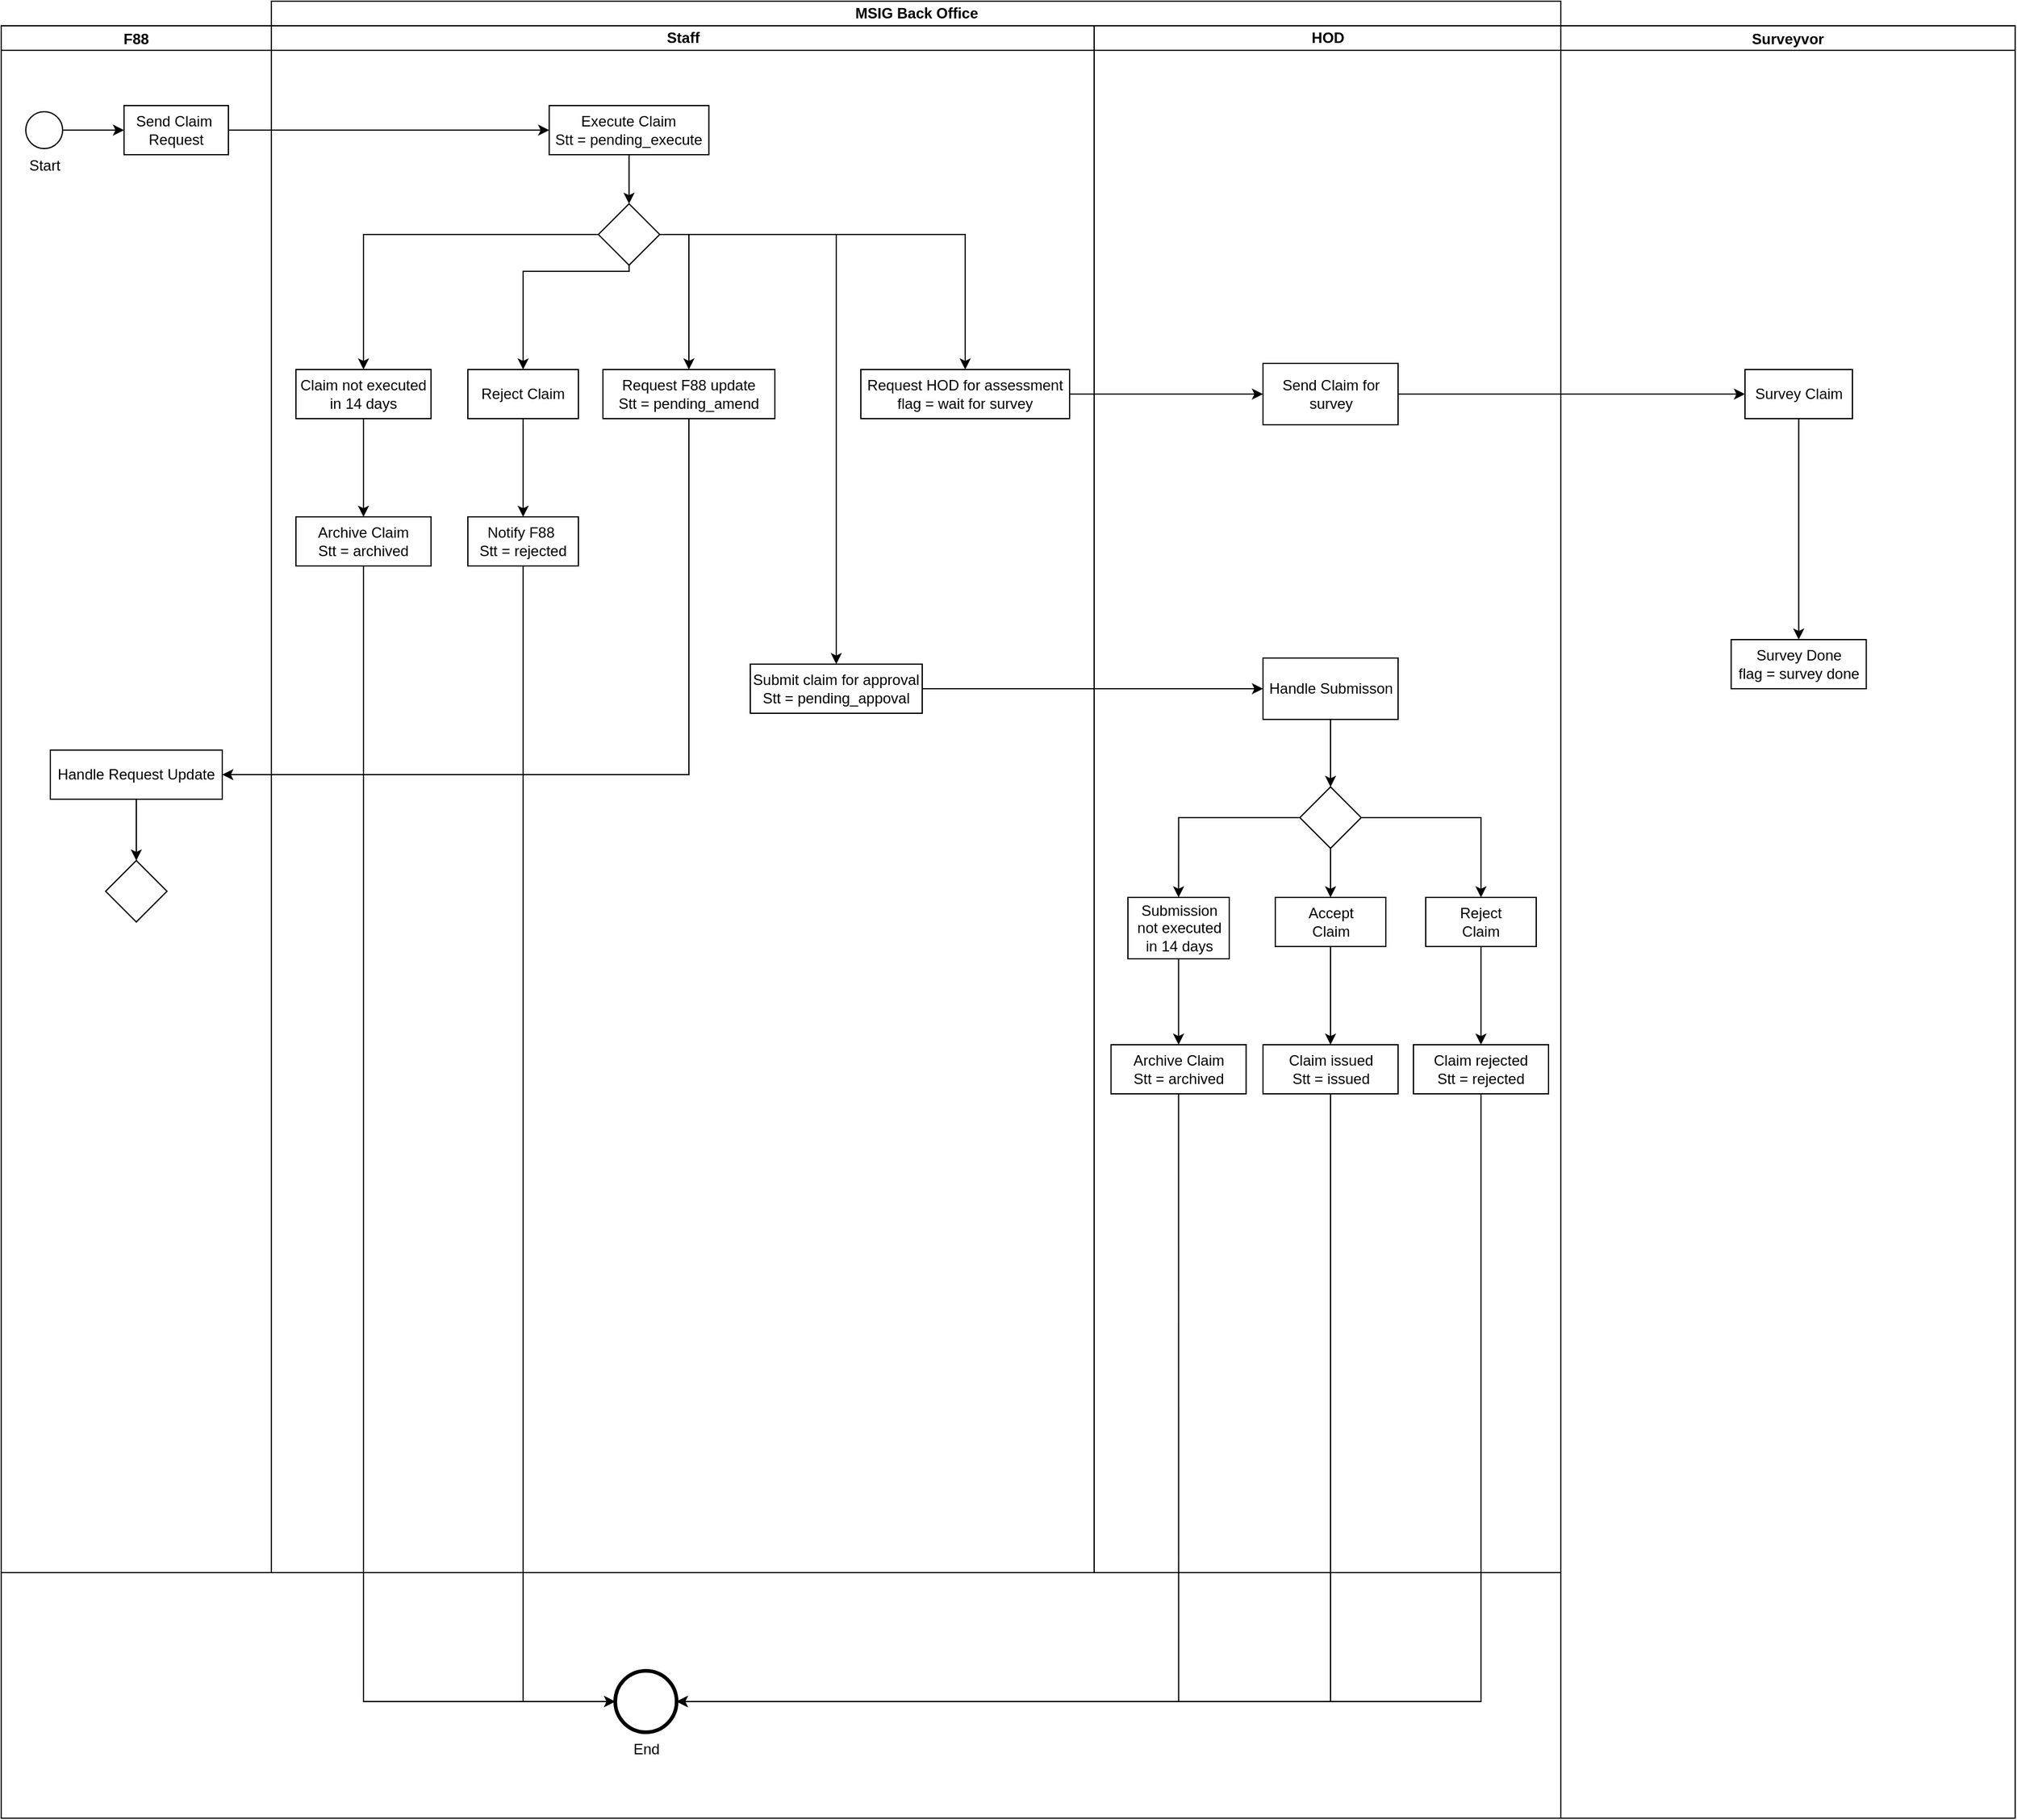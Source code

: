 <mxfile version="20.0.4" type="github"><diagram id="R6Ztq-pkOIHDjWPvj1B-" name="Page-1"><mxGraphModel dx="1298" dy="724" grid="1" gridSize="10" guides="1" tooltips="1" connect="1" arrows="1" fold="1" page="1" pageScale="1" pageWidth="850" pageHeight="1100" math="0" shadow="0"><root><mxCell id="0"/><mxCell id="1" parent="0"/><mxCell id="10-Q_BTeWXuV71ru6LAa-2" value="MSIG Back Office" style="swimlane;html=1;childLayout=stackLayout;resizeParent=1;resizeParentMax=0;startSize=20;" parent="1" vertex="1"><mxGeometry x="240" y="60" width="1050" height="1280" as="geometry"><mxRectangle x="240" y="60" width="70" height="30" as="alternateBounds"/></mxGeometry></mxCell><mxCell id="UT80NuvYPYnNm6YNi28m-56" style="edgeStyle=orthogonalEdgeStyle;rounded=0;orthogonalLoop=1;jettySize=auto;html=1;exitX=1;exitY=0.5;exitDx=0;exitDy=0;entryX=0;entryY=0.5;entryDx=0;entryDy=0;" edge="1" parent="10-Q_BTeWXuV71ru6LAa-2" source="UT80NuvYPYnNm6YNi28m-26" target="UT80NuvYPYnNm6YNi28m-52"><mxGeometry relative="1" as="geometry"/></mxCell><mxCell id="10-Q_BTeWXuV71ru6LAa-4" value="Staff" style="swimlane;html=1;startSize=20;" parent="10-Q_BTeWXuV71ru6LAa-2" vertex="1"><mxGeometry y="20" width="670" height="1260" as="geometry"/></mxCell><mxCell id="10-Q_BTeWXuV71ru6LAa-22" value="Submit claim for approval&lt;br&gt;Stt = pending_appoval" style="rounded=0;whiteSpace=wrap;html=1;" parent="10-Q_BTeWXuV71ru6LAa-4" vertex="1"><mxGeometry x="390" y="520" width="140" height="40" as="geometry"/></mxCell><mxCell id="UT80NuvYPYnNm6YNi28m-9" style="edgeStyle=orthogonalEdgeStyle;rounded=0;orthogonalLoop=1;jettySize=auto;html=1;exitX=0.5;exitY=1;exitDx=0;exitDy=0;entryX=0.5;entryY=0;entryDx=0;entryDy=0;entryPerimeter=0;" edge="1" parent="10-Q_BTeWXuV71ru6LAa-4" source="UT80NuvYPYnNm6YNi28m-6" target="UT80NuvYPYnNm6YNi28m-8"><mxGeometry relative="1" as="geometry"/></mxCell><mxCell id="UT80NuvYPYnNm6YNi28m-6" value="Execute Claim&lt;br&gt;Stt = pending_execute" style="rounded=0;whiteSpace=wrap;html=1;" vertex="1" parent="10-Q_BTeWXuV71ru6LAa-4"><mxGeometry x="226.25" y="65" width="130" height="40" as="geometry"/></mxCell><mxCell id="UT80NuvYPYnNm6YNi28m-12" style="edgeStyle=orthogonalEdgeStyle;rounded=0;orthogonalLoop=1;jettySize=auto;html=1;exitX=0;exitY=0.5;exitDx=0;exitDy=0;exitPerimeter=0;entryX=0.5;entryY=0;entryDx=0;entryDy=0;" edge="1" parent="10-Q_BTeWXuV71ru6LAa-4" source="UT80NuvYPYnNm6YNi28m-8" target="UT80NuvYPYnNm6YNi28m-10"><mxGeometry relative="1" as="geometry"/></mxCell><mxCell id="UT80NuvYPYnNm6YNi28m-13" style="edgeStyle=orthogonalEdgeStyle;rounded=0;orthogonalLoop=1;jettySize=auto;html=1;exitX=0.5;exitY=1;exitDx=0;exitDy=0;exitPerimeter=0;entryX=0.5;entryY=0;entryDx=0;entryDy=0;" edge="1" parent="10-Q_BTeWXuV71ru6LAa-4" source="UT80NuvYPYnNm6YNi28m-8" target="UT80NuvYPYnNm6YNi28m-11"><mxGeometry relative="1" as="geometry"><Array as="points"><mxPoint x="291" y="200"/><mxPoint x="205" y="200"/></Array></mxGeometry></mxCell><mxCell id="UT80NuvYPYnNm6YNi28m-14" style="edgeStyle=orthogonalEdgeStyle;rounded=0;orthogonalLoop=1;jettySize=auto;html=1;exitX=1;exitY=0.5;exitDx=0;exitDy=0;exitPerimeter=0;" edge="1" parent="10-Q_BTeWXuV71ru6LAa-4" source="UT80NuvYPYnNm6YNi28m-8" target="10-Q_BTeWXuV71ru6LAa-22"><mxGeometry relative="1" as="geometry"/></mxCell><mxCell id="UT80NuvYPYnNm6YNi28m-27" style="edgeStyle=orthogonalEdgeStyle;rounded=0;orthogonalLoop=1;jettySize=auto;html=1;entryX=0.5;entryY=0;entryDx=0;entryDy=0;" edge="1" parent="10-Q_BTeWXuV71ru6LAa-4" source="UT80NuvYPYnNm6YNi28m-8" target="UT80NuvYPYnNm6YNi28m-26"><mxGeometry relative="1" as="geometry"/></mxCell><mxCell id="UT80NuvYPYnNm6YNi28m-109" style="edgeStyle=orthogonalEdgeStyle;rounded=0;orthogonalLoop=1;jettySize=auto;html=1;exitX=1;exitY=0.5;exitDx=0;exitDy=0;exitPerimeter=0;" edge="1" parent="10-Q_BTeWXuV71ru6LAa-4" source="UT80NuvYPYnNm6YNi28m-8" target="UT80NuvYPYnNm6YNi28m-108"><mxGeometry relative="1" as="geometry"/></mxCell><mxCell id="UT80NuvYPYnNm6YNi28m-8" value="" style="points=[[0.25,0.25,0],[0.5,0,0],[0.75,0.25,0],[1,0.5,0],[0.75,0.75,0],[0.5,1,0],[0.25,0.75,0],[0,0.5,0]];shape=mxgraph.bpmn.gateway2;html=1;verticalLabelPosition=bottom;labelBackgroundColor=#ffffff;verticalAlign=top;align=center;perimeter=rhombusPerimeter;outlineConnect=0;outline=none;symbol=none;" vertex="1" parent="10-Q_BTeWXuV71ru6LAa-4"><mxGeometry x="266.25" y="145" width="50" height="50" as="geometry"/></mxCell><mxCell id="UT80NuvYPYnNm6YNi28m-17" style="edgeStyle=orthogonalEdgeStyle;rounded=0;orthogonalLoop=1;jettySize=auto;html=1;exitX=0.5;exitY=1;exitDx=0;exitDy=0;entryX=0.5;entryY=0;entryDx=0;entryDy=0;" edge="1" parent="10-Q_BTeWXuV71ru6LAa-4" source="UT80NuvYPYnNm6YNi28m-10" target="UT80NuvYPYnNm6YNi28m-15"><mxGeometry relative="1" as="geometry"/></mxCell><mxCell id="UT80NuvYPYnNm6YNi28m-10" value="Claim not executed &lt;br&gt;in 14 days" style="rounded=0;whiteSpace=wrap;html=1;" vertex="1" parent="10-Q_BTeWXuV71ru6LAa-4"><mxGeometry x="20" y="280" width="110" height="40" as="geometry"/></mxCell><mxCell id="UT80NuvYPYnNm6YNi28m-18" style="edgeStyle=orthogonalEdgeStyle;rounded=0;orthogonalLoop=1;jettySize=auto;html=1;exitX=0.5;exitY=1;exitDx=0;exitDy=0;entryX=0.5;entryY=0;entryDx=0;entryDy=0;" edge="1" parent="10-Q_BTeWXuV71ru6LAa-4" source="UT80NuvYPYnNm6YNi28m-11" target="UT80NuvYPYnNm6YNi28m-16"><mxGeometry relative="1" as="geometry"/></mxCell><mxCell id="UT80NuvYPYnNm6YNi28m-11" value="Reject Claim" style="rounded=0;whiteSpace=wrap;html=1;" vertex="1" parent="10-Q_BTeWXuV71ru6LAa-4"><mxGeometry x="160" y="280" width="90" height="40" as="geometry"/></mxCell><mxCell id="UT80NuvYPYnNm6YNi28m-15" value="Archive Claim&lt;br&gt;Stt = archived" style="rounded=0;whiteSpace=wrap;html=1;" vertex="1" parent="10-Q_BTeWXuV71ru6LAa-4"><mxGeometry x="20" y="400" width="110" height="40" as="geometry"/></mxCell><mxCell id="UT80NuvYPYnNm6YNi28m-16" value="Notify F88&amp;nbsp;&lt;br&gt;Stt = rejected" style="rounded=0;whiteSpace=wrap;html=1;" vertex="1" parent="10-Q_BTeWXuV71ru6LAa-4"><mxGeometry x="160" y="400" width="90" height="40" as="geometry"/></mxCell><mxCell id="UT80NuvYPYnNm6YNi28m-26" value="Request HOD for assessment&lt;br&gt;flag = wait for survey" style="rounded=0;whiteSpace=wrap;html=1;" vertex="1" parent="10-Q_BTeWXuV71ru6LAa-4"><mxGeometry x="480" y="280" width="170" height="40" as="geometry"/></mxCell><mxCell id="UT80NuvYPYnNm6YNi28m-108" value="Request F88 update&lt;br&gt;Stt = pending_amend" style="rounded=0;whiteSpace=wrap;html=1;" vertex="1" parent="10-Q_BTeWXuV71ru6LAa-4"><mxGeometry x="270" y="280" width="140" height="40" as="geometry"/></mxCell><mxCell id="UT80NuvYPYnNm6YNi28m-84" style="edgeStyle=orthogonalEdgeStyle;rounded=0;orthogonalLoop=1;jettySize=auto;html=1;exitX=1;exitY=0.5;exitDx=0;exitDy=0;entryX=0;entryY=0.5;entryDx=0;entryDy=0;" edge="1" parent="10-Q_BTeWXuV71ru6LAa-2" source="10-Q_BTeWXuV71ru6LAa-22" target="UT80NuvYPYnNm6YNi28m-83"><mxGeometry relative="1" as="geometry"/></mxCell><mxCell id="10-Q_BTeWXuV71ru6LAa-5" value="HOD" style="swimlane;html=1;startSize=20;" parent="10-Q_BTeWXuV71ru6LAa-2" vertex="1"><mxGeometry x="670" y="20" width="380" height="1260" as="geometry"><mxRectangle x="240" y="20" width="40" height="460" as="alternateBounds"/></mxGeometry></mxCell><mxCell id="UT80NuvYPYnNm6YNi28m-52" value="Send Claim for survey" style="rounded=0;whiteSpace=wrap;html=1;" vertex="1" parent="10-Q_BTeWXuV71ru6LAa-5"><mxGeometry x="137.5" y="275" width="110" height="50" as="geometry"/></mxCell><mxCell id="UT80NuvYPYnNm6YNi28m-86" style="edgeStyle=orthogonalEdgeStyle;rounded=0;orthogonalLoop=1;jettySize=auto;html=1;exitX=0.5;exitY=1;exitDx=0;exitDy=0;entryX=0.5;entryY=0;entryDx=0;entryDy=0;entryPerimeter=0;" edge="1" parent="10-Q_BTeWXuV71ru6LAa-5" source="UT80NuvYPYnNm6YNi28m-83" target="UT80NuvYPYnNm6YNi28m-85"><mxGeometry relative="1" as="geometry"/></mxCell><mxCell id="UT80NuvYPYnNm6YNi28m-83" value="Handle Submisson" style="rounded=0;whiteSpace=wrap;html=1;" vertex="1" parent="10-Q_BTeWXuV71ru6LAa-5"><mxGeometry x="137.5" y="515" width="110" height="50" as="geometry"/></mxCell><mxCell id="UT80NuvYPYnNm6YNi28m-89" style="edgeStyle=orthogonalEdgeStyle;rounded=0;orthogonalLoop=1;jettySize=auto;html=1;exitX=0;exitY=0.5;exitDx=0;exitDy=0;exitPerimeter=0;entryX=0.5;entryY=0;entryDx=0;entryDy=0;" edge="1" parent="10-Q_BTeWXuV71ru6LAa-5" source="UT80NuvYPYnNm6YNi28m-85" target="UT80NuvYPYnNm6YNi28m-88"><mxGeometry relative="1" as="geometry"/></mxCell><mxCell id="UT80NuvYPYnNm6YNi28m-95" style="edgeStyle=orthogonalEdgeStyle;rounded=0;orthogonalLoop=1;jettySize=auto;html=1;exitX=0.5;exitY=1;exitDx=0;exitDy=0;exitPerimeter=0;" edge="1" parent="10-Q_BTeWXuV71ru6LAa-5" source="UT80NuvYPYnNm6YNi28m-85" target="UT80NuvYPYnNm6YNi28m-94"><mxGeometry relative="1" as="geometry"/></mxCell><mxCell id="UT80NuvYPYnNm6YNi28m-101" style="edgeStyle=orthogonalEdgeStyle;rounded=0;orthogonalLoop=1;jettySize=auto;html=1;exitX=1;exitY=0.5;exitDx=0;exitDy=0;exitPerimeter=0;entryX=0.5;entryY=0;entryDx=0;entryDy=0;" edge="1" parent="10-Q_BTeWXuV71ru6LAa-5" source="UT80NuvYPYnNm6YNi28m-85" target="UT80NuvYPYnNm6YNi28m-100"><mxGeometry relative="1" as="geometry"/></mxCell><mxCell id="UT80NuvYPYnNm6YNi28m-85" value="" style="points=[[0.25,0.25,0],[0.5,0,0],[0.75,0.25,0],[1,0.5,0],[0.75,0.75,0],[0.5,1,0],[0.25,0.75,0],[0,0.5,0]];shape=mxgraph.bpmn.gateway2;html=1;verticalLabelPosition=bottom;labelBackgroundColor=#ffffff;verticalAlign=top;align=center;perimeter=rhombusPerimeter;outlineConnect=0;outline=none;symbol=none;" vertex="1" parent="10-Q_BTeWXuV71ru6LAa-5"><mxGeometry x="167.5" y="620" width="50" height="50" as="geometry"/></mxCell><mxCell id="UT80NuvYPYnNm6YNi28m-92" style="edgeStyle=orthogonalEdgeStyle;rounded=0;orthogonalLoop=1;jettySize=auto;html=1;exitX=0.5;exitY=1;exitDx=0;exitDy=0;" edge="1" parent="10-Q_BTeWXuV71ru6LAa-5" source="UT80NuvYPYnNm6YNi28m-88" target="UT80NuvYPYnNm6YNi28m-91"><mxGeometry relative="1" as="geometry"/></mxCell><mxCell id="UT80NuvYPYnNm6YNi28m-88" value="Submission not executed &lt;br&gt;in 14 days" style="rounded=0;whiteSpace=wrap;html=1;" vertex="1" parent="10-Q_BTeWXuV71ru6LAa-5"><mxGeometry x="27.5" y="710" width="82.5" height="50" as="geometry"/></mxCell><mxCell id="UT80NuvYPYnNm6YNi28m-91" value="Archive Claim&lt;br&gt;Stt = archived" style="rounded=0;whiteSpace=wrap;html=1;" vertex="1" parent="10-Q_BTeWXuV71ru6LAa-5"><mxGeometry x="13.75" y="830" width="110" height="40" as="geometry"/></mxCell><mxCell id="UT80NuvYPYnNm6YNi28m-97" style="edgeStyle=orthogonalEdgeStyle;rounded=0;orthogonalLoop=1;jettySize=auto;html=1;exitX=0.5;exitY=1;exitDx=0;exitDy=0;" edge="1" parent="10-Q_BTeWXuV71ru6LAa-5" source="UT80NuvYPYnNm6YNi28m-94" target="UT80NuvYPYnNm6YNi28m-96"><mxGeometry relative="1" as="geometry"/></mxCell><mxCell id="UT80NuvYPYnNm6YNi28m-94" value="Accept&lt;br&gt;Claim" style="rounded=0;whiteSpace=wrap;html=1;" vertex="1" parent="10-Q_BTeWXuV71ru6LAa-5"><mxGeometry x="147.5" y="710" width="90" height="40" as="geometry"/></mxCell><mxCell id="UT80NuvYPYnNm6YNi28m-96" value="Claim issued&lt;br&gt;Stt = issued" style="rounded=0;whiteSpace=wrap;html=1;" vertex="1" parent="10-Q_BTeWXuV71ru6LAa-5"><mxGeometry x="137.5" y="830" width="110" height="40" as="geometry"/></mxCell><mxCell id="UT80NuvYPYnNm6YNi28m-104" style="edgeStyle=orthogonalEdgeStyle;rounded=0;orthogonalLoop=1;jettySize=auto;html=1;exitX=0.5;exitY=1;exitDx=0;exitDy=0;" edge="1" parent="10-Q_BTeWXuV71ru6LAa-5" source="UT80NuvYPYnNm6YNi28m-100" target="UT80NuvYPYnNm6YNi28m-103"><mxGeometry relative="1" as="geometry"/></mxCell><mxCell id="UT80NuvYPYnNm6YNi28m-100" value="Reject&lt;br&gt;Claim" style="rounded=0;whiteSpace=wrap;html=1;" vertex="1" parent="10-Q_BTeWXuV71ru6LAa-5"><mxGeometry x="270" y="710" width="90" height="40" as="geometry"/></mxCell><mxCell id="UT80NuvYPYnNm6YNi28m-103" value="Claim rejected&lt;br&gt;Stt = rejected" style="rounded=0;whiteSpace=wrap;html=1;" vertex="1" parent="10-Q_BTeWXuV71ru6LAa-5"><mxGeometry x="260" y="830" width="110" height="40" as="geometry"/></mxCell><mxCell id="10-Q_BTeWXuV71ru6LAa-8" value="F88" style="swimlane;startSize=20;" parent="1" vertex="1"><mxGeometry x="20" y="80" width="220" height="1260" as="geometry"/></mxCell><mxCell id="UT80NuvYPYnNm6YNi28m-3" style="edgeStyle=orthogonalEdgeStyle;rounded=0;orthogonalLoop=1;jettySize=auto;html=1;exitX=1;exitY=0.5;exitDx=0;exitDy=0;exitPerimeter=0;entryX=0;entryY=0.5;entryDx=0;entryDy=0;" edge="1" parent="10-Q_BTeWXuV71ru6LAa-8" source="UT80NuvYPYnNm6YNi28m-1" target="UT80NuvYPYnNm6YNi28m-2"><mxGeometry relative="1" as="geometry"/></mxCell><mxCell id="UT80NuvYPYnNm6YNi28m-1" value="Start" style="points=[[0.145,0.145,0],[0.5,0,0],[0.855,0.145,0],[1,0.5,0],[0.855,0.855,0],[0.5,1,0],[0.145,0.855,0],[0,0.5,0]];shape=mxgraph.bpmn.event;html=1;verticalLabelPosition=bottom;labelBackgroundColor=#ffffff;verticalAlign=top;align=center;perimeter=ellipsePerimeter;outlineConnect=0;aspect=fixed;outline=standard;symbol=general;" vertex="1" parent="10-Q_BTeWXuV71ru6LAa-8"><mxGeometry x="20" y="70" width="30" height="30" as="geometry"/></mxCell><mxCell id="UT80NuvYPYnNm6YNi28m-2" value="Send Claim&amp;nbsp;&lt;br&gt;Request" style="rounded=0;whiteSpace=wrap;html=1;" vertex="1" parent="10-Q_BTeWXuV71ru6LAa-8"><mxGeometry x="100" y="65" width="85" height="40" as="geometry"/></mxCell><mxCell id="UT80NuvYPYnNm6YNi28m-116" style="edgeStyle=orthogonalEdgeStyle;rounded=0;orthogonalLoop=1;jettySize=auto;html=1;exitX=0.5;exitY=1;exitDx=0;exitDy=0;entryX=0.5;entryY=0;entryDx=0;entryDy=0;entryPerimeter=0;" edge="1" parent="10-Q_BTeWXuV71ru6LAa-8" source="UT80NuvYPYnNm6YNi28m-112" target="UT80NuvYPYnNm6YNi28m-115"><mxGeometry relative="1" as="geometry"/></mxCell><mxCell id="UT80NuvYPYnNm6YNi28m-112" value="Handle Request Update" style="rounded=0;whiteSpace=wrap;html=1;" vertex="1" parent="10-Q_BTeWXuV71ru6LAa-8"><mxGeometry x="40" y="590" width="140" height="40" as="geometry"/></mxCell><mxCell id="UT80NuvYPYnNm6YNi28m-115" value="" style="points=[[0.25,0.25,0],[0.5,0,0],[0.75,0.25,0],[1,0.5,0],[0.75,0.75,0],[0.5,1,0],[0.25,0.75,0],[0,0.5,0]];shape=mxgraph.bpmn.gateway2;html=1;verticalLabelPosition=bottom;labelBackgroundColor=#ffffff;verticalAlign=top;align=center;perimeter=rhombusPerimeter;outlineConnect=0;outline=none;symbol=none;" vertex="1" parent="10-Q_BTeWXuV71ru6LAa-8"><mxGeometry x="85" y="680" width="50" height="50" as="geometry"/></mxCell><mxCell id="10-Q_BTeWXuV71ru6LAa-78" value="" style="swimlane;startSize=0;" parent="1" vertex="1"><mxGeometry x="20" y="1340" width="1270" height="200" as="geometry"/></mxCell><mxCell id="10-Q_BTeWXuV71ru6LAa-34" value="End" style="points=[[0.145,0.145,0],[0.5,0,0],[0.855,0.145,0],[1,0.5,0],[0.855,0.855,0],[0.5,1,0],[0.145,0.855,0],[0,0.5,0]];shape=mxgraph.bpmn.event;html=1;verticalLabelPosition=bottom;labelBackgroundColor=#ffffff;verticalAlign=top;align=center;perimeter=ellipsePerimeter;outlineConnect=0;aspect=fixed;outline=end;symbol=terminate2;" parent="10-Q_BTeWXuV71ru6LAa-78" vertex="1"><mxGeometry x="500" y="80" width="50" height="50" as="geometry"/></mxCell><mxCell id="UT80NuvYPYnNm6YNi28m-7" style="edgeStyle=orthogonalEdgeStyle;rounded=0;orthogonalLoop=1;jettySize=auto;html=1;exitX=1;exitY=0.5;exitDx=0;exitDy=0;entryX=0;entryY=0.5;entryDx=0;entryDy=0;" edge="1" parent="1" source="UT80NuvYPYnNm6YNi28m-2" target="UT80NuvYPYnNm6YNi28m-6"><mxGeometry relative="1" as="geometry"/></mxCell><mxCell id="UT80NuvYPYnNm6YNi28m-19" style="edgeStyle=orthogonalEdgeStyle;rounded=0;orthogonalLoop=1;jettySize=auto;html=1;exitX=0.5;exitY=1;exitDx=0;exitDy=0;entryX=0;entryY=0.5;entryDx=0;entryDy=0;entryPerimeter=0;" edge="1" parent="1" source="UT80NuvYPYnNm6YNi28m-16" target="10-Q_BTeWXuV71ru6LAa-34"><mxGeometry relative="1" as="geometry"/></mxCell><mxCell id="UT80NuvYPYnNm6YNi28m-21" style="edgeStyle=orthogonalEdgeStyle;rounded=0;orthogonalLoop=1;jettySize=auto;html=1;exitX=0.5;exitY=1;exitDx=0;exitDy=0;entryX=0;entryY=0.5;entryDx=0;entryDy=0;entryPerimeter=0;" edge="1" parent="1" source="UT80NuvYPYnNm6YNi28m-15" target="10-Q_BTeWXuV71ru6LAa-34"><mxGeometry relative="1" as="geometry"/></mxCell><mxCell id="UT80NuvYPYnNm6YNi28m-22" value="Surveyvor" style="swimlane;startSize=20;" vertex="1" parent="1"><mxGeometry x="1290" y="80" width="370" height="1460" as="geometry"/></mxCell><mxCell id="UT80NuvYPYnNm6YNi28m-80" style="edgeStyle=orthogonalEdgeStyle;rounded=0;orthogonalLoop=1;jettySize=auto;html=1;exitX=0.5;exitY=1;exitDx=0;exitDy=0;entryX=0.5;entryY=0;entryDx=0;entryDy=0;" edge="1" parent="UT80NuvYPYnNm6YNi28m-22" source="UT80NuvYPYnNm6YNi28m-73" target="UT80NuvYPYnNm6YNi28m-79"><mxGeometry relative="1" as="geometry"/></mxCell><mxCell id="UT80NuvYPYnNm6YNi28m-73" value="Survey Claim" style="rounded=0;whiteSpace=wrap;html=1;" vertex="1" parent="UT80NuvYPYnNm6YNi28m-22"><mxGeometry x="150" y="280" width="87.5" height="40" as="geometry"/></mxCell><mxCell id="UT80NuvYPYnNm6YNi28m-79" value="Survey Done&lt;br&gt;flag = survey done" style="rounded=0;whiteSpace=wrap;html=1;" vertex="1" parent="UT80NuvYPYnNm6YNi28m-22"><mxGeometry x="138.75" y="500" width="110" height="40" as="geometry"/></mxCell><mxCell id="UT80NuvYPYnNm6YNi28m-78" style="edgeStyle=orthogonalEdgeStyle;rounded=0;orthogonalLoop=1;jettySize=auto;html=1;exitX=1;exitY=0.5;exitDx=0;exitDy=0;entryX=0;entryY=0.5;entryDx=0;entryDy=0;" edge="1" parent="1" source="UT80NuvYPYnNm6YNi28m-52" target="UT80NuvYPYnNm6YNi28m-73"><mxGeometry relative="1" as="geometry"/></mxCell><mxCell id="UT80NuvYPYnNm6YNi28m-93" style="edgeStyle=orthogonalEdgeStyle;rounded=0;orthogonalLoop=1;jettySize=auto;html=1;exitX=0.5;exitY=1;exitDx=0;exitDy=0;entryX=1;entryY=0.5;entryDx=0;entryDy=0;entryPerimeter=0;" edge="1" parent="1" source="UT80NuvYPYnNm6YNi28m-91" target="10-Q_BTeWXuV71ru6LAa-34"><mxGeometry relative="1" as="geometry"/></mxCell><mxCell id="UT80NuvYPYnNm6YNi28m-99" style="edgeStyle=orthogonalEdgeStyle;rounded=0;orthogonalLoop=1;jettySize=auto;html=1;exitX=0.5;exitY=1;exitDx=0;exitDy=0;entryX=1;entryY=0.5;entryDx=0;entryDy=0;entryPerimeter=0;" edge="1" parent="1" source="UT80NuvYPYnNm6YNi28m-96" target="10-Q_BTeWXuV71ru6LAa-34"><mxGeometry relative="1" as="geometry"/></mxCell><mxCell id="UT80NuvYPYnNm6YNi28m-106" style="edgeStyle=orthogonalEdgeStyle;rounded=0;orthogonalLoop=1;jettySize=auto;html=1;exitX=0.5;exitY=1;exitDx=0;exitDy=0;entryX=1;entryY=0.5;entryDx=0;entryDy=0;entryPerimeter=0;" edge="1" parent="1" source="UT80NuvYPYnNm6YNi28m-103" target="10-Q_BTeWXuV71ru6LAa-34"><mxGeometry relative="1" as="geometry"/></mxCell><mxCell id="UT80NuvYPYnNm6YNi28m-113" style="edgeStyle=orthogonalEdgeStyle;rounded=0;orthogonalLoop=1;jettySize=auto;html=1;exitX=0.5;exitY=1;exitDx=0;exitDy=0;entryX=1;entryY=0.5;entryDx=0;entryDy=0;" edge="1" parent="1" source="UT80NuvYPYnNm6YNi28m-108" target="UT80NuvYPYnNm6YNi28m-112"><mxGeometry relative="1" as="geometry"/></mxCell></root></mxGraphModel></diagram></mxfile>